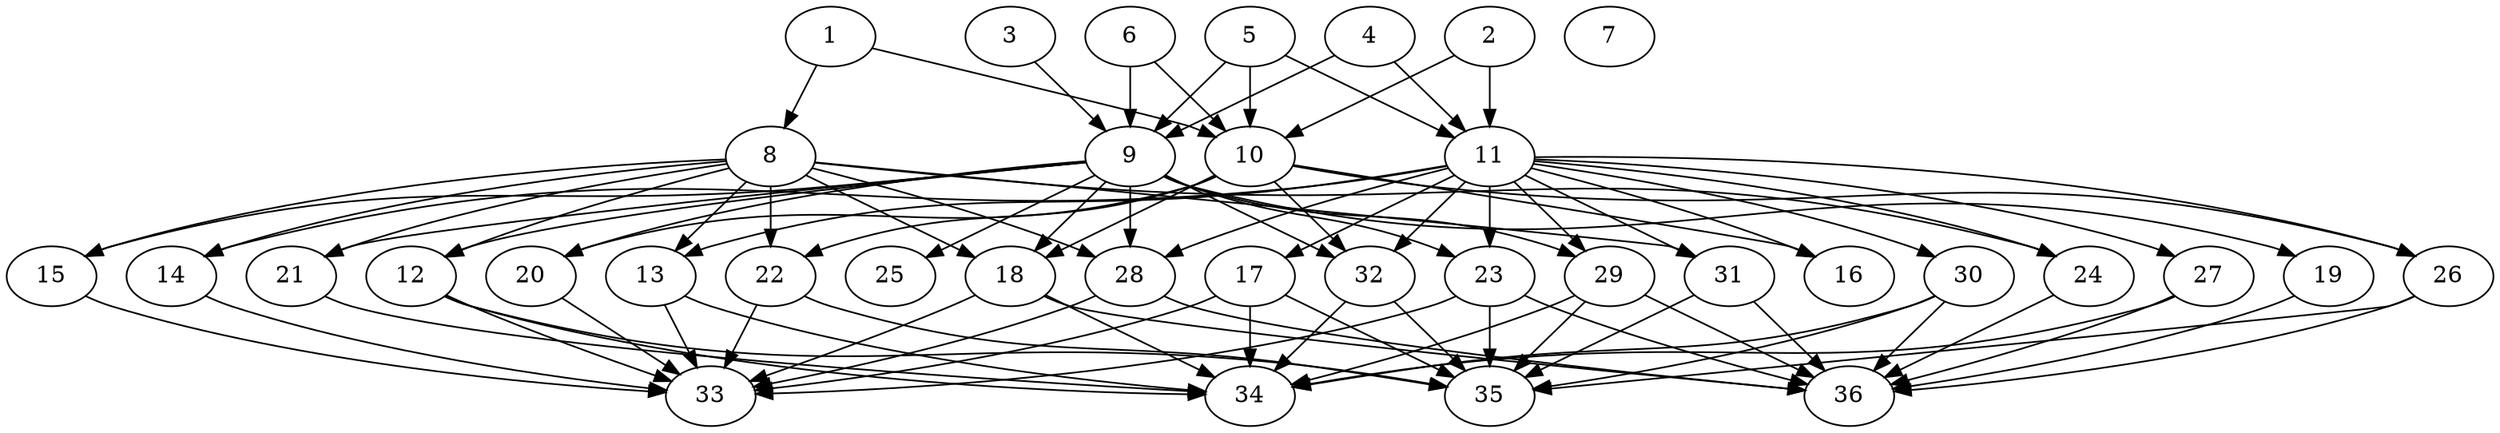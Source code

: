 // DAG (tier=3-complex, mode=data, n=36, ccr=0.506, fat=0.764, density=0.606, regular=0.253, jump=0.348, mindata=4194304, maxdata=33554432)
// DAG automatically generated by daggen at Sun Aug 24 16:33:35 2025
// /home/ermia/Project/Environments/daggen/bin/daggen --dot --ccr 0.506 --fat 0.764 --regular 0.253 --density 0.606 --jump 0.348 --mindata 4194304 --maxdata 33554432 -n 36 
digraph G {
  1 [size="5003385278804307968", alpha="0.09", expect_size="2501692639402153984"]
  1 -> 8 [size ="6334660686643200"]
  1 -> 10 [size ="6334660686643200"]
  2 [size="808607317934848606208", alpha="0.08", expect_size="404303658967424303104"]
  2 -> 10 [size ="694355316703232"]
  2 -> 11 [size ="694355316703232"]
  3 [size="111792708678004656", alpha="0.02", expect_size="55896354339002328"]
  3 -> 9 [size ="2681791001395200"]
  4 [size="49503455913280824", alpha="0.09", expect_size="24751727956640412"]
  4 -> 9 [size ="1337277292740608"]
  4 -> 11 [size ="1337277292740608"]
  5 [size="129503253088096640", alpha="0.01", expect_size="64751626544048320"]
  5 -> 9 [size ="3305300295680000"]
  5 -> 10 [size ="3305300295680000"]
  5 -> 11 [size ="3305300295680000"]
  6 [size="136152934328638992", alpha="0.07", expect_size="68076467164319496"]
  6 -> 9 [size ="5069436209856512"]
  6 -> 10 [size ="5069436209856512"]
  7 [size="16179334945324396", alpha="0.06", expect_size="8089667472662198"]
  8 [size="84734021205404560", alpha="0.02", expect_size="42367010602702280"]
  8 -> 12 [size ="1373316002611200"]
  8 -> 13 [size ="1373316002611200"]
  8 -> 14 [size ="1373316002611200"]
  8 -> 15 [size ="1373316002611200"]
  8 -> 18 [size ="1373316002611200"]
  8 -> 21 [size ="1373316002611200"]
  8 -> 22 [size ="1373316002611200"]
  8 -> 24 [size ="1373316002611200"]
  8 -> 28 [size ="1373316002611200"]
  8 -> 31 [size ="1373316002611200"]
  9 [size="23907951808089408", alpha="0.06", expect_size="11953975904044704"]
  9 -> 12 [size ="410220119457792"]
  9 -> 15 [size ="410220119457792"]
  9 -> 18 [size ="410220119457792"]
  9 -> 19 [size ="410220119457792"]
  9 -> 20 [size ="410220119457792"]
  9 -> 21 [size ="410220119457792"]
  9 -> 23 [size ="410220119457792"]
  9 -> 25 [size ="410220119457792"]
  9 -> 28 [size ="410220119457792"]
  9 -> 29 [size ="410220119457792"]
  9 -> 32 [size ="410220119457792"]
  10 [size="4470180455168157417472", alpha="0.18", expect_size="2235090227584078708736"]
  10 -> 16 [size ="2170901026045952"]
  10 -> 18 [size ="2170901026045952"]
  10 -> 20 [size ="2170901026045952"]
  10 -> 22 [size ="2170901026045952"]
  10 -> 26 [size ="2170901026045952"]
  10 -> 32 [size ="2170901026045952"]
  11 [size="19898351591550697340928", alpha="0.02", expect_size="9949175795775348670464"]
  11 -> 13 [size ="5874461391716352"]
  11 -> 14 [size ="5874461391716352"]
  11 -> 16 [size ="5874461391716352"]
  11 -> 17 [size ="5874461391716352"]
  11 -> 23 [size ="5874461391716352"]
  11 -> 24 [size ="5874461391716352"]
  11 -> 26 [size ="5874461391716352"]
  11 -> 27 [size ="5874461391716352"]
  11 -> 28 [size ="5874461391716352"]
  11 -> 29 [size ="5874461391716352"]
  11 -> 30 [size ="5874461391716352"]
  11 -> 31 [size ="5874461391716352"]
  11 -> 32 [size ="5874461391716352"]
  12 [size="22700341806038331162624", alpha="0.07", expect_size="11350170903019165581312"]
  12 -> 33 [size ="6413743458091008"]
  12 -> 34 [size ="6413743458091008"]
  12 -> 35 [size ="6413743458091008"]
  13 [size="2056083973091992320", alpha="0.03", expect_size="1028041986545996160"]
  13 -> 33 [size ="2387088808869888"]
  13 -> 34 [size ="2387088808869888"]
  14 [size="1989156008709265920", alpha="0.14", expect_size="994578004354632960"]
  14 -> 33 [size ="2973075985399808"]
  15 [size="4295890087570032640", alpha="0.14", expect_size="2147945043785016320"]
  15 -> 33 [size ="1923595466964992"]
  16 [size="13368525094133223424", alpha="0.15", expect_size="6684262547066611712"]
  17 [size="26898176269745127424000", alpha="0.06", expect_size="13449088134872563712000"]
  17 -> 33 [size ="7181886606540800"]
  17 -> 34 [size ="7181886606540800"]
  17 -> 35 [size ="7181886606540800"]
  18 [size="9518294042422399729664", alpha="0.07", expect_size="4759147021211199864832"]
  18 -> 33 [size ="3593045622652928"]
  18 -> 34 [size ="3593045622652928"]
  18 -> 36 [size ="3593045622652928"]
  19 [size="145554424346404736", alpha="0.17", expect_size="72777212173202368"]
  19 -> 36 [size ="162920600174592"]
  20 [size="393304381165928448000", alpha="0.11", expect_size="196652190582964224000"]
  20 -> 33 [size ="429446607667200"]
  21 [size="718583514416914890752", alpha="0.14", expect_size="359291757208457445376"]
  21 -> 34 [size ="641812473577472"]
  22 [size="117052542493821232", alpha="0.03", expect_size="58526271246910616"]
  22 -> 33 [size ="5374134208954368"]
  22 -> 35 [size ="5374134208954368"]
  23 [size="228497400092787840", alpha="0.12", expect_size="114248700046393920"]
  23 -> 33 [size ="8056252189900800"]
  23 -> 35 [size ="8056252189900800"]
  23 -> 36 [size ="8056252189900800"]
  24 [size="2909880171225218547712", alpha="0.04", expect_size="1454940085612609273856"]
  24 -> 36 [size ="1630572287885312"]
  25 [size="113339429380396417024", alpha="0.12", expect_size="56669714690198208512"]
  26 [size="264288918653802381312", alpha="0.02", expect_size="132144459326901190656"]
  26 -> 35 [size ="329465003507712"]
  26 -> 36 [size ="329465003507712"]
  27 [size="11943373443741622272", alpha="0.01", expect_size="5971686721870811136"]
  27 -> 34 [size ="7934016883785728"]
  27 -> 36 [size ="7934016883785728"]
  28 [size="3658049962151512113152", alpha="0.11", expect_size="1829024981075756056576"]
  28 -> 33 [size ="1899283267715072"]
  28 -> 36 [size ="1899283267715072"]
  29 [size="6866395386493338624", alpha="0.10", expect_size="3433197693246669312"]
  29 -> 34 [size ="5601120537804800"]
  29 -> 35 [size ="5601120537804800"]
  29 -> 36 [size ="5601120537804800"]
  30 [size="133153555364698160", alpha="0.10", expect_size="66576777682349080"]
  30 -> 34 [size ="3283025093722112"]
  30 -> 35 [size ="3283025093722112"]
  30 -> 36 [size ="3283025093722112"]
  31 [size="265217452623705728", alpha="0.06", expect_size="132608726311852864"]
  31 -> 35 [size ="8161096208744448"]
  31 -> 36 [size ="8161096208744448"]
  32 [size="395027979167862656", alpha="0.02", expect_size="197513989583931328"]
  32 -> 34 [size ="281123401760768"]
  32 -> 35 [size ="281123401760768"]
  33 [size="20086170280001603108864", alpha="0.17", expect_size="10043085140000801554432"]
  34 [size="11587099471157708800", alpha="0.13", expect_size="5793549735578854400"]
  35 [size="151674578456687935488", alpha="0.08", expect_size="75837289228343967744"]
  36 [size="214884726712793472", alpha="0.15", expect_size="107442363356396736"]
}